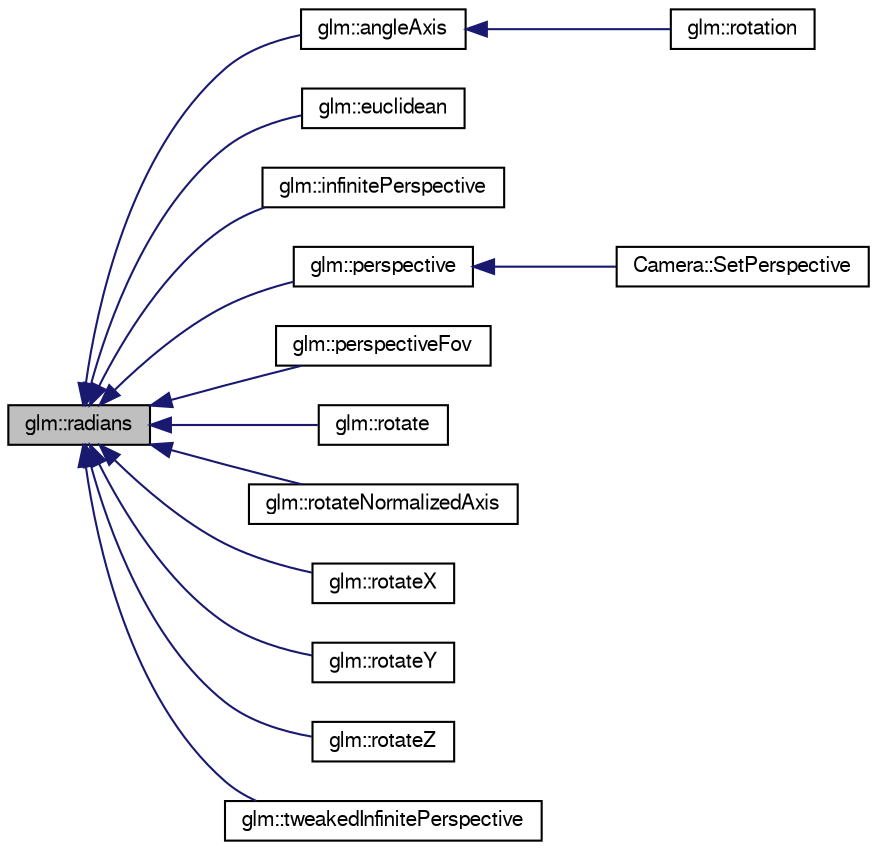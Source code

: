 digraph G
{
  bgcolor="transparent";
  edge [fontname="FreeSans",fontsize=10,labelfontname="FreeSans",labelfontsize=10];
  node [fontname="FreeSans",fontsize=10,shape=record];
  rankdir=LR;
  Node1 [label="glm::radians",height=0.2,width=0.4,color="black", fillcolor="grey75", style="filled" fontcolor="black"];
  Node1 -> Node2 [dir=back,color="midnightblue",fontsize=10,style="solid"];
  Node2 [label="glm::angleAxis",height=0.2,width=0.4,color="black",URL="$group__gtc__quaternion.html#g96dbce7a48d76fa63e65c4ba949a3bc4"];
  Node2 -> Node3 [dir=back,color="midnightblue",fontsize=10,style="solid"];
  Node3 [label="glm::rotation",height=0.2,width=0.4,color="black",URL="$group__gtx__quaternion.html#gf7a15242ef69e5c997df231b28b92cef"];
  Node1 -> Node4 [dir=back,color="midnightblue",fontsize=10,style="solid"];
  Node4 [label="glm::euclidean",height=0.2,width=0.4,color="black",URL="$group__gtx__polar__coordinates.html#g3bd21c0f1b1d99a2f8e9cfc85bca488e"];
  Node1 -> Node5 [dir=back,color="midnightblue",fontsize=10,style="solid"];
  Node5 [label="glm::infinitePerspective",height=0.2,width=0.4,color="black",URL="$group__gtc__matrix__transform.html#g2b5303a99580dc5a2ffe4cd9303397a9"];
  Node1 -> Node6 [dir=back,color="midnightblue",fontsize=10,style="solid"];
  Node6 [label="glm::perspective",height=0.2,width=0.4,color="black",URL="$group__gtc__matrix__transform.html#g6f705d60660ad2d4ef540ca0bb59273e"];
  Node6 -> Node7 [dir=back,color="midnightblue",fontsize=10,style="solid"];
  Node7 [label="Camera::SetPerspective",height=0.2,width=0.4,color="black",URL="$class_camera.html#621b0ca0ddcab43fb95ee754c443dfa4",tooltip="Default constructor."];
  Node1 -> Node8 [dir=back,color="midnightblue",fontsize=10,style="solid"];
  Node8 [label="glm::perspectiveFov",height=0.2,width=0.4,color="black",URL="$group__gtc__matrix__transform.html#gc9db4ea8ecdcb00f1d06d29603b5df52"];
  Node1 -> Node9 [dir=back,color="midnightblue",fontsize=10,style="solid"];
  Node9 [label="glm::rotate",height=0.2,width=0.4,color="black",URL="$group__gtc__quaternion.html#gca43bc964b553c2bde6a60499c1f2b50"];
  Node1 -> Node10 [dir=back,color="midnightblue",fontsize=10,style="solid"];
  Node10 [label="glm::rotateNormalizedAxis",height=0.2,width=0.4,color="black",URL="$group__gtx__rotate__normalized__axis.html#g9fc93bb16dd6719fc660a506cb833fb0"];
  Node1 -> Node11 [dir=back,color="midnightblue",fontsize=10,style="solid"];
  Node11 [label="glm::rotateX",height=0.2,width=0.4,color="black",URL="$group__gtx__rotate__vector.html#g29ccc284b661dc52c457959f8cbf8af6"];
  Node1 -> Node12 [dir=back,color="midnightblue",fontsize=10,style="solid"];
  Node12 [label="glm::rotateY",height=0.2,width=0.4,color="black",URL="$group__gtx__rotate__vector.html#g8e792cb7fbd2ad57a4eafcccc62c523c"];
  Node1 -> Node13 [dir=back,color="midnightblue",fontsize=10,style="solid"];
  Node13 [label="glm::rotateZ",height=0.2,width=0.4,color="black",URL="$group__gtx__rotate__vector.html#g67b56c3da73e7da777810b2a82bab4f8"];
  Node1 -> Node14 [dir=back,color="midnightblue",fontsize=10,style="solid"];
  Node14 [label="glm::tweakedInfinitePerspective",height=0.2,width=0.4,color="black",URL="$group__gtc__matrix__transform.html#gb4748de5e549cbd83682c9d28a9ccdac"];
}
